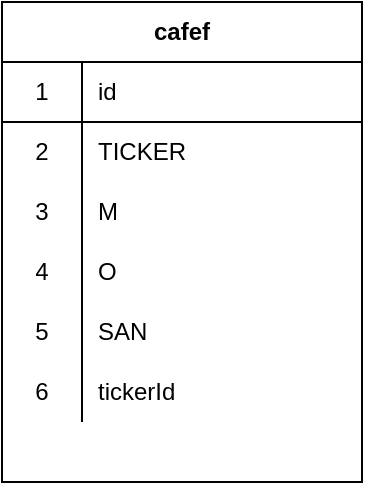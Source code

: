 <mxfile version="14.4.3" type="device"><diagram name="Page-1" id="9f46799a-70d6-7492-0946-bef42562c5a5"><mxGraphModel dx="1038" dy="548" grid="1" gridSize="10" guides="1" tooltips="1" connect="1" arrows="1" fold="1" page="1" pageScale="1" pageWidth="1100" pageHeight="850" background="#ffffff" math="0" shadow="0"><root><mxCell id="0"/><mxCell id="1" parent="0"/><mxCell id="wzmcM4v8q6TQdaFFe68R-15" value="cafef" style="shape=table;html=1;whiteSpace=wrap;startSize=30;container=1;collapsible=0;childLayout=tableLayout;fixedRows=1;rowLines=0;fontStyle=1;align=center;" vertex="1" parent="1"><mxGeometry x="90" y="50" width="180" height="240" as="geometry"/></mxCell><mxCell id="wzmcM4v8q6TQdaFFe68R-16" value="" style="shape=partialRectangle;html=1;whiteSpace=wrap;collapsible=0;dropTarget=0;pointerEvents=0;fillColor=none;top=0;left=0;bottom=1;right=0;points=[[0,0.5],[1,0.5]];portConstraint=eastwest;" vertex="1" parent="wzmcM4v8q6TQdaFFe68R-15"><mxGeometry y="30" width="180" height="30" as="geometry"/></mxCell><mxCell id="wzmcM4v8q6TQdaFFe68R-17" value="1" style="shape=partialRectangle;html=1;whiteSpace=wrap;connectable=0;fillColor=none;top=0;left=0;bottom=0;right=0;overflow=hidden;" vertex="1" parent="wzmcM4v8q6TQdaFFe68R-16"><mxGeometry width="40" height="30" as="geometry"/></mxCell><mxCell id="wzmcM4v8q6TQdaFFe68R-18" value="id" style="shape=partialRectangle;html=1;whiteSpace=wrap;connectable=0;fillColor=none;top=0;left=0;bottom=0;right=0;align=left;spacingLeft=6;overflow=hidden;" vertex="1" parent="wzmcM4v8q6TQdaFFe68R-16"><mxGeometry x="40" width="140" height="30" as="geometry"/></mxCell><mxCell id="wzmcM4v8q6TQdaFFe68R-19" value="" style="shape=partialRectangle;html=1;whiteSpace=wrap;collapsible=0;dropTarget=0;pointerEvents=0;fillColor=none;top=0;left=0;bottom=0;right=0;points=[[0,0.5],[1,0.5]];portConstraint=eastwest;" vertex="1" parent="wzmcM4v8q6TQdaFFe68R-15"><mxGeometry y="60" width="180" height="30" as="geometry"/></mxCell><mxCell id="wzmcM4v8q6TQdaFFe68R-20" value="2" style="shape=partialRectangle;html=1;whiteSpace=wrap;connectable=0;fillColor=none;top=0;left=0;bottom=0;right=0;overflow=hidden;" vertex="1" parent="wzmcM4v8q6TQdaFFe68R-19"><mxGeometry width="40" height="30" as="geometry"/></mxCell><mxCell id="wzmcM4v8q6TQdaFFe68R-21" value="TICKER" style="shape=partialRectangle;html=1;whiteSpace=wrap;connectable=0;fillColor=none;top=0;left=0;bottom=0;right=0;align=left;spacingLeft=6;overflow=hidden;" vertex="1" parent="wzmcM4v8q6TQdaFFe68R-19"><mxGeometry x="40" width="140" height="30" as="geometry"/></mxCell><mxCell id="wzmcM4v8q6TQdaFFe68R-22" value="" style="shape=partialRectangle;html=1;whiteSpace=wrap;collapsible=0;dropTarget=0;pointerEvents=0;fillColor=none;top=0;left=0;bottom=0;right=0;points=[[0,0.5],[1,0.5]];portConstraint=eastwest;" vertex="1" parent="wzmcM4v8q6TQdaFFe68R-15"><mxGeometry y="90" width="180" height="30" as="geometry"/></mxCell><mxCell id="wzmcM4v8q6TQdaFFe68R-23" value="3" style="shape=partialRectangle;html=1;whiteSpace=wrap;connectable=0;fillColor=none;top=0;left=0;bottom=0;right=0;overflow=hidden;" vertex="1" parent="wzmcM4v8q6TQdaFFe68R-22"><mxGeometry width="40" height="30" as="geometry"/></mxCell><mxCell id="wzmcM4v8q6TQdaFFe68R-24" value="M" style="shape=partialRectangle;html=1;whiteSpace=wrap;connectable=0;fillColor=none;top=0;left=0;bottom=0;right=0;align=left;spacingLeft=6;overflow=hidden;" vertex="1" parent="wzmcM4v8q6TQdaFFe68R-22"><mxGeometry x="40" width="140" height="30" as="geometry"/></mxCell><mxCell id="wzmcM4v8q6TQdaFFe68R-25" value="" style="shape=partialRectangle;html=1;whiteSpace=wrap;collapsible=0;dropTarget=0;pointerEvents=0;fillColor=none;top=0;left=0;bottom=0;right=0;points=[[0,0.5],[1,0.5]];portConstraint=eastwest;" vertex="1" parent="wzmcM4v8q6TQdaFFe68R-15"><mxGeometry y="120" width="180" height="30" as="geometry"/></mxCell><mxCell id="wzmcM4v8q6TQdaFFe68R-26" value="4" style="shape=partialRectangle;html=1;whiteSpace=wrap;connectable=0;fillColor=none;top=0;left=0;bottom=0;right=0;overflow=hidden;" vertex="1" parent="wzmcM4v8q6TQdaFFe68R-25"><mxGeometry width="40" height="30" as="geometry"/></mxCell><mxCell id="wzmcM4v8q6TQdaFFe68R-27" value="O" style="shape=partialRectangle;html=1;whiteSpace=wrap;connectable=0;fillColor=none;top=0;left=0;bottom=0;right=0;align=left;spacingLeft=6;overflow=hidden;" vertex="1" parent="wzmcM4v8q6TQdaFFe68R-25"><mxGeometry x="40" width="140" height="30" as="geometry"/></mxCell><mxCell id="wzmcM4v8q6TQdaFFe68R-28" value="" style="shape=partialRectangle;html=1;whiteSpace=wrap;collapsible=0;dropTarget=0;pointerEvents=0;fillColor=none;top=0;left=0;bottom=0;right=0;points=[[0,0.5],[1,0.5]];portConstraint=eastwest;" vertex="1" parent="wzmcM4v8q6TQdaFFe68R-15"><mxGeometry y="150" width="180" height="30" as="geometry"/></mxCell><mxCell id="wzmcM4v8q6TQdaFFe68R-29" value="5" style="shape=partialRectangle;html=1;whiteSpace=wrap;connectable=0;fillColor=none;top=0;left=0;bottom=0;right=0;overflow=hidden;" vertex="1" parent="wzmcM4v8q6TQdaFFe68R-28"><mxGeometry width="40" height="30" as="geometry"/></mxCell><mxCell id="wzmcM4v8q6TQdaFFe68R-30" value="SAN" style="shape=partialRectangle;html=1;whiteSpace=wrap;connectable=0;fillColor=none;top=0;left=0;bottom=0;right=0;align=left;spacingLeft=6;overflow=hidden;" vertex="1" parent="wzmcM4v8q6TQdaFFe68R-28"><mxGeometry x="40" width="140" height="30" as="geometry"/></mxCell><mxCell id="wzmcM4v8q6TQdaFFe68R-31" value="" style="shape=partialRectangle;html=1;whiteSpace=wrap;collapsible=0;dropTarget=0;pointerEvents=0;fillColor=none;top=0;left=0;bottom=0;right=0;points=[[0,0.5],[1,0.5]];portConstraint=eastwest;" vertex="1" parent="wzmcM4v8q6TQdaFFe68R-15"><mxGeometry y="180" width="180" height="30" as="geometry"/></mxCell><mxCell id="wzmcM4v8q6TQdaFFe68R-32" value="6" style="shape=partialRectangle;html=1;whiteSpace=wrap;connectable=0;fillColor=none;top=0;left=0;bottom=0;right=0;overflow=hidden;" vertex="1" parent="wzmcM4v8q6TQdaFFe68R-31"><mxGeometry width="40" height="30" as="geometry"/></mxCell><mxCell id="wzmcM4v8q6TQdaFFe68R-33" value="tickerId" style="shape=partialRectangle;html=1;whiteSpace=wrap;connectable=0;fillColor=none;top=0;left=0;bottom=0;right=0;align=left;spacingLeft=6;overflow=hidden;" vertex="1" parent="wzmcM4v8q6TQdaFFe68R-31"><mxGeometry x="40" width="140" height="30" as="geometry"/></mxCell></root></mxGraphModel></diagram></mxfile>